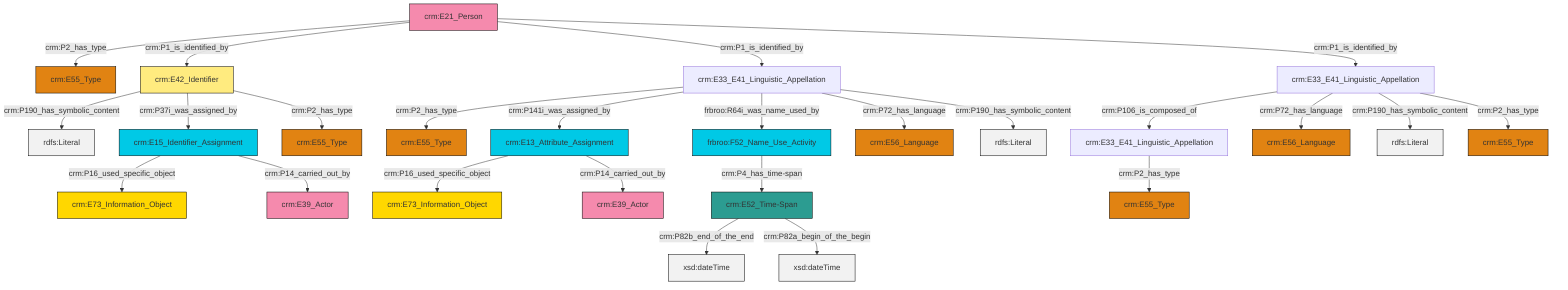 graph TD
classDef Literal fill:#f2f2f2,stroke:#000000;
classDef CRM_Entity fill:#FFFFFF,stroke:#000000;
classDef Temporal_Entity fill:#00C9E6, stroke:#000000;
classDef Type fill:#E18312, stroke:#000000;
classDef Time-Span fill:#2C9C91, stroke:#000000;
classDef Appellation fill:#FFEB7F, stroke:#000000;
classDef Place fill:#008836, stroke:#000000;
classDef Persistent_Item fill:#B266B2, stroke:#000000;
classDef Conceptual_Object fill:#FFD700, stroke:#000000;
classDef Physical_Thing fill:#D2B48C, stroke:#000000;
classDef Actor fill:#f58aad, stroke:#000000;
classDef PC_Classes fill:#4ce600, stroke:#000000;
classDef Multi fill:#cccccc,stroke:#000000;

2["crm:E42_Identifier"]:::Appellation -->|crm:P190_has_symbolic_content| 3[rdfs:Literal]:::Literal
6["crm:E13_Attribute_Assignment"]:::Temporal_Entity -->|crm:P16_used_specific_object| 0["crm:E73_Information_Object"]:::Conceptual_Object
7["crm:E21_Person"]:::Actor -->|crm:P2_has_type| 8["crm:E55_Type"]:::Type
12["crm:E33_E41_Linguistic_Appellation"]:::Default -->|crm:P2_has_type| 13["crm:E55_Type"]:::Type
2["crm:E42_Identifier"]:::Appellation -->|crm:P37i_was_assigned_by| 16["crm:E15_Identifier_Assignment"]:::Temporal_Entity
17["crm:E33_E41_Linguistic_Appellation"]:::Default -->|crm:P2_has_type| 18["crm:E55_Type"]:::Type
19["crm:E33_E41_Linguistic_Appellation"]:::Default -->|crm:P106_is_composed_of| 12["crm:E33_E41_Linguistic_Appellation"]:::Default
7["crm:E21_Person"]:::Actor -->|crm:P1_is_identified_by| 2["crm:E42_Identifier"]:::Appellation
17["crm:E33_E41_Linguistic_Appellation"]:::Default -->|crm:P141i_was_assigned_by| 6["crm:E13_Attribute_Assignment"]:::Temporal_Entity
17["crm:E33_E41_Linguistic_Appellation"]:::Default -->|frbroo:R64i_was_name_used_by| 4["frbroo:F52_Name_Use_Activity"]:::Temporal_Entity
19["crm:E33_E41_Linguistic_Appellation"]:::Default -->|crm:P72_has_language| 9["crm:E56_Language"]:::Type
2["crm:E42_Identifier"]:::Appellation -->|crm:P2_has_type| 23["crm:E55_Type"]:::Type
4["frbroo:F52_Name_Use_Activity"]:::Temporal_Entity -->|crm:P4_has_time-span| 27["crm:E52_Time-Span"]:::Time-Span
16["crm:E15_Identifier_Assignment"]:::Temporal_Entity -->|crm:P16_used_specific_object| 28["crm:E73_Information_Object"]:::Conceptual_Object
7["crm:E21_Person"]:::Actor -->|crm:P1_is_identified_by| 17["crm:E33_E41_Linguistic_Appellation"]:::Default
17["crm:E33_E41_Linguistic_Appellation"]:::Default -->|crm:P72_has_language| 14["crm:E56_Language"]:::Type
19["crm:E33_E41_Linguistic_Appellation"]:::Default -->|crm:P190_has_symbolic_content| 35[rdfs:Literal]:::Literal
16["crm:E15_Identifier_Assignment"]:::Temporal_Entity -->|crm:P14_carried_out_by| 30["crm:E39_Actor"]:::Actor
27["crm:E52_Time-Span"]:::Time-Span -->|crm:P82b_end_of_the_end| 40[xsd:dateTime]:::Literal
19["crm:E33_E41_Linguistic_Appellation"]:::Default -->|crm:P2_has_type| 24["crm:E55_Type"]:::Type
27["crm:E52_Time-Span"]:::Time-Span -->|crm:P82a_begin_of_the_begin| 42[xsd:dateTime]:::Literal
6["crm:E13_Attribute_Assignment"]:::Temporal_Entity -->|crm:P14_carried_out_by| 38["crm:E39_Actor"]:::Actor
17["crm:E33_E41_Linguistic_Appellation"]:::Default -->|crm:P190_has_symbolic_content| 45[rdfs:Literal]:::Literal
7["crm:E21_Person"]:::Actor -->|crm:P1_is_identified_by| 19["crm:E33_E41_Linguistic_Appellation"]:::Default